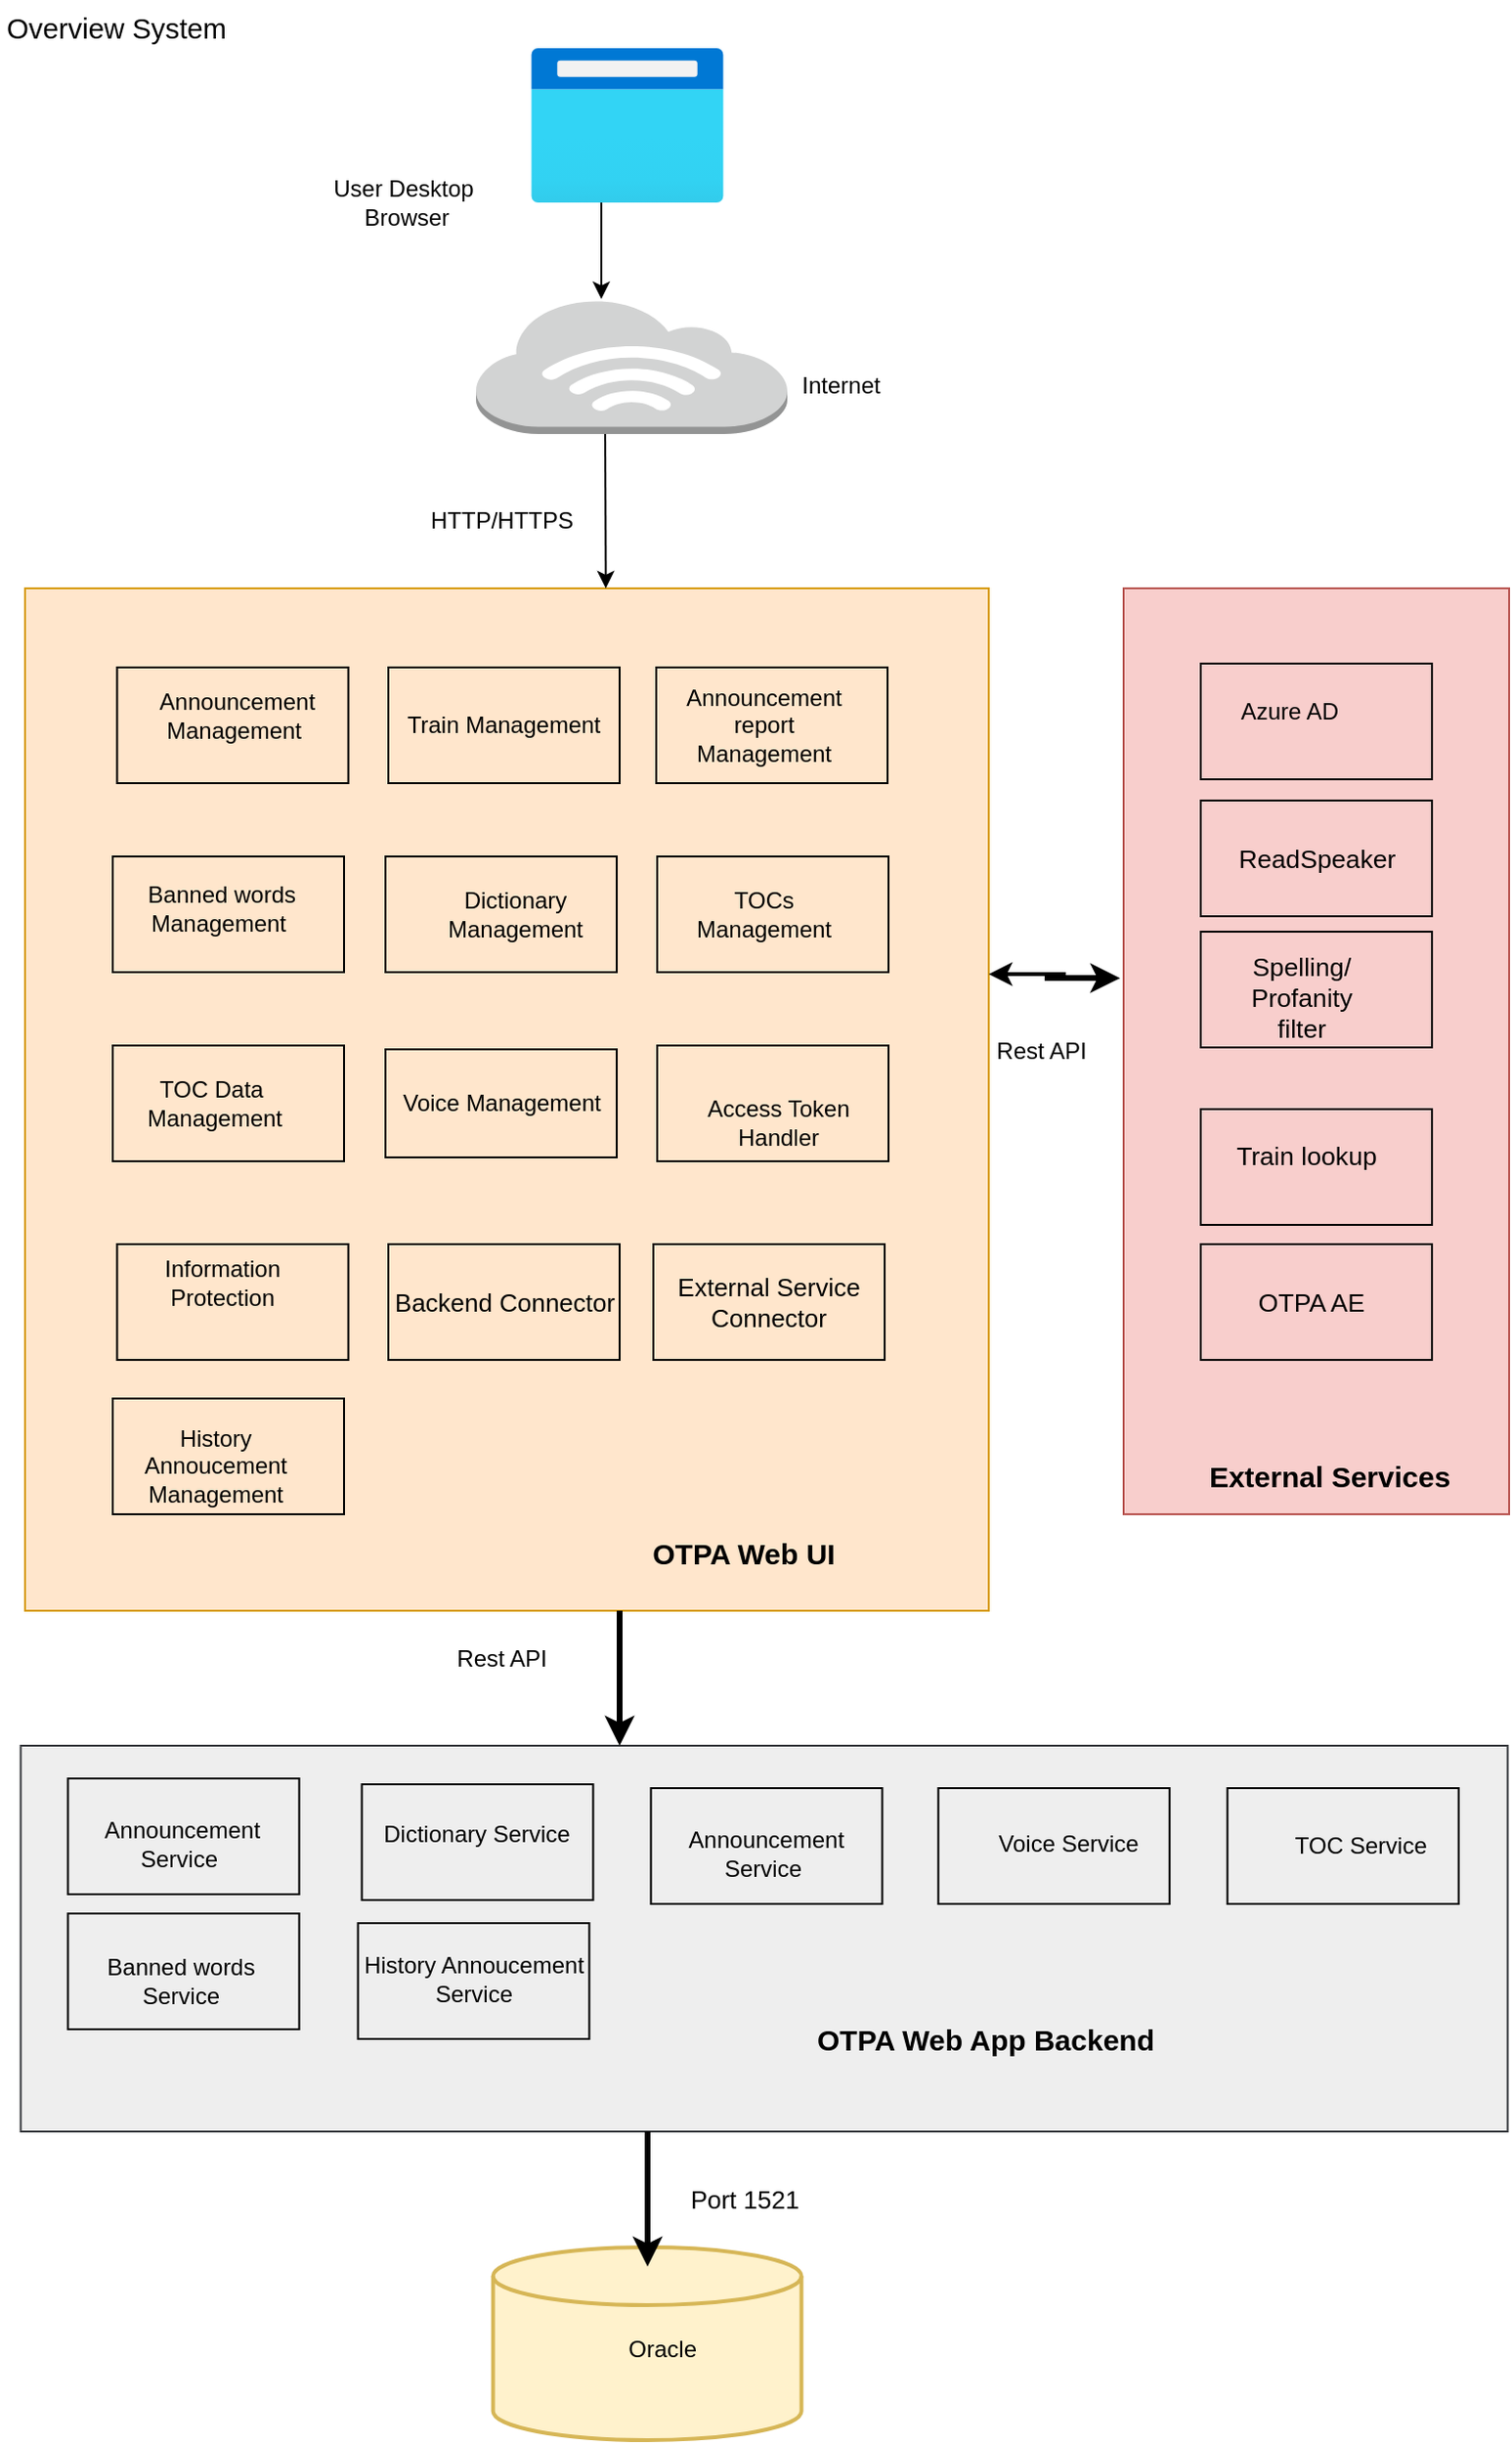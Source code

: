 <mxfile version="20.2.3" type="github">
  <diagram id="R64Xe-4D89ugxDravUpu" name="Page-1">
    <mxGraphModel dx="1303" dy="780" grid="1" gridSize="10" guides="1" tooltips="1" connect="1" arrows="1" fold="1" page="1" pageScale="1" pageWidth="850" pageHeight="1100" math="0" shadow="0">
      <root>
        <mxCell id="0" />
        <mxCell id="1" parent="0" />
        <mxCell id="9JFHtYomGAW6HpaSPqKZ-57" value="" style="rounded=0;whiteSpace=wrap;html=1;fontSize=13;fillColor=#eeeeee;strokeColor=#36393d;" vertex="1" parent="1">
          <mxGeometry x="27.75" y="920" width="771.5" height="200" as="geometry" />
        </mxCell>
        <mxCell id="9JFHtYomGAW6HpaSPqKZ-78" value="" style="rounded=0;whiteSpace=wrap;html=1;fontSize=13;fillColor=none;" vertex="1" parent="1">
          <mxGeometry x="354.75" y="942" width="120" height="60" as="geometry" />
        </mxCell>
        <mxCell id="9JFHtYomGAW6HpaSPqKZ-14" value="&lt;span lang=&quot;EN-GB&quot;&gt;&amp;nbsp;Announcement Service&lt;/span&gt;" style="text;html=1;strokeColor=none;fillColor=none;align=center;verticalAlign=middle;whiteSpace=wrap;rounded=0;" vertex="1" parent="1">
          <mxGeometry x="350.75" y="950" width="124" height="52" as="geometry" />
        </mxCell>
        <mxCell id="9JFHtYomGAW6HpaSPqKZ-119" value="" style="rounded=0;whiteSpace=wrap;html=1;fontSize=13;fillColor=#f8cecc;strokeColor=#b85450;" vertex="1" parent="1">
          <mxGeometry x="600" y="320" width="200" height="480" as="geometry" />
        </mxCell>
        <mxCell id="9JFHtYomGAW6HpaSPqKZ-118" value="" style="rounded=0;whiteSpace=wrap;html=1;fontSize=13;fillColor=#ffe6cc;strokeColor=#d79b00;" vertex="1" parent="1">
          <mxGeometry x="30" y="320" width="500" height="530" as="geometry" />
        </mxCell>
        <mxCell id="9JFHtYomGAW6HpaSPqKZ-109" value="" style="rounded=0;whiteSpace=wrap;html=1;fontSize=13;fillColor=none;" vertex="1" parent="1">
          <mxGeometry x="640" y="660" width="120" height="60" as="geometry" />
        </mxCell>
        <mxCell id="9JFHtYomGAW6HpaSPqKZ-108" value="" style="rounded=0;whiteSpace=wrap;html=1;fontSize=13;fillColor=none;" vertex="1" parent="1">
          <mxGeometry x="640" y="590" width="120" height="60" as="geometry" />
        </mxCell>
        <mxCell id="9JFHtYomGAW6HpaSPqKZ-107" value="" style="rounded=0;whiteSpace=wrap;html=1;fontSize=13;fillColor=none;" vertex="1" parent="1">
          <mxGeometry x="640" y="498" width="120" height="60" as="geometry" />
        </mxCell>
        <mxCell id="9JFHtYomGAW6HpaSPqKZ-106" value="" style="rounded=0;whiteSpace=wrap;html=1;fontSize=13;fillColor=none;" vertex="1" parent="1">
          <mxGeometry x="640" y="430" width="120" height="60" as="geometry" />
        </mxCell>
        <mxCell id="Upe7RPbjq_lGZQcst3nU-63" value="&lt;span style=&quot;font-size:10.0pt;font-family:&lt;br/&gt;&amp;quot;Arial&amp;quot;,sans-serif;mso-fareast-font-family:&amp;quot;Times New Roman&amp;quot;;mso-ansi-language:&lt;br/&gt;EN-GB;mso-fareast-language:EN-US;mso-bidi-language:AR-SA&quot; lang=&quot;EN-GB&quot;&gt;ReadSpeaker&lt;/span&gt;" style="text;html=1;strokeColor=none;fillColor=none;align=center;verticalAlign=middle;whiteSpace=wrap;rounded=0;" parent="1" vertex="1">
          <mxGeometry x="647.5" y="435" width="105" height="50" as="geometry" />
        </mxCell>
        <mxCell id="9JFHtYomGAW6HpaSPqKZ-80" value="" style="rounded=0;whiteSpace=wrap;html=1;fontSize=13;fillColor=none;" vertex="1" parent="1">
          <mxGeometry x="653.83" y="942" width="120" height="60" as="geometry" />
        </mxCell>
        <mxCell id="9JFHtYomGAW6HpaSPqKZ-79" value="" style="rounded=0;whiteSpace=wrap;html=1;fontSize=13;fillColor=none;" vertex="1" parent="1">
          <mxGeometry x="503.83" y="942" width="120" height="60" as="geometry" />
        </mxCell>
        <mxCell id="9JFHtYomGAW6HpaSPqKZ-17" value="&lt;span lang=&quot;EN-GB&quot;&gt;&amp;nbsp;TOC Service&lt;/span&gt;" style="text;html=1;strokeColor=none;fillColor=none;align=center;verticalAlign=middle;whiteSpace=wrap;rounded=0;" vertex="1" parent="1">
          <mxGeometry x="668.83" y="947" width="105" height="50" as="geometry" />
        </mxCell>
        <mxCell id="9JFHtYomGAW6HpaSPqKZ-19" value="&lt;span lang=&quot;EN-GB&quot;&gt;Voice Service&lt;/span&gt;" style="text;html=1;strokeColor=none;fillColor=none;align=center;verticalAlign=middle;whiteSpace=wrap;rounded=0;" vertex="1" parent="1">
          <mxGeometry x="518.83" y="946" width="105" height="50" as="geometry" />
        </mxCell>
        <mxCell id="9JFHtYomGAW6HpaSPqKZ-85" value="" style="rounded=0;whiteSpace=wrap;html=1;fontSize=13;fillColor=none;" vertex="1" parent="1">
          <mxGeometry x="357.5" y="361" width="120" height="60" as="geometry" />
        </mxCell>
        <mxCell id="9JFHtYomGAW6HpaSPqKZ-84" value="" style="rounded=0;whiteSpace=wrap;html=1;fontSize=13;fillColor=none;" vertex="1" parent="1">
          <mxGeometry x="218.5" y="361" width="120" height="60" as="geometry" />
        </mxCell>
        <mxCell id="9JFHtYomGAW6HpaSPqKZ-83" value="" style="rounded=0;whiteSpace=wrap;html=1;fontSize=13;fillColor=none;" vertex="1" parent="1">
          <mxGeometry x="77.75" y="361" width="120" height="60" as="geometry" />
        </mxCell>
        <mxCell id="9JFHtYomGAW6HpaSPqKZ-73" value="" style="rounded=0;whiteSpace=wrap;html=1;fontSize=13;fillColor=none;" vertex="1" parent="1">
          <mxGeometry x="52.25" y="1007" width="120" height="60" as="geometry" />
        </mxCell>
        <mxCell id="9JFHtYomGAW6HpaSPqKZ-77" value="" style="rounded=0;whiteSpace=wrap;html=1;fontSize=13;fillColor=none;" vertex="1" parent="1">
          <mxGeometry x="204.75" y="940" width="120" height="60" as="geometry" />
        </mxCell>
        <mxCell id="Upe7RPbjq_lGZQcst3nU-17" value="User Desktop&lt;br&gt;&amp;nbsp;Browser" style="text;html=1;strokeColor=none;fillColor=none;align=center;verticalAlign=middle;whiteSpace=wrap;rounded=0;" parent="1" vertex="1">
          <mxGeometry x="160" y="95" width="132.5" height="50" as="geometry" />
        </mxCell>
        <mxCell id="Upe7RPbjq_lGZQcst3nU-23" value="&lt;span lang=&quot;EN-GB&quot;&gt;&amp;nbsp;Announcement Management&lt;/span&gt;" style="text;html=1;strokeColor=none;fillColor=none;align=center;verticalAlign=middle;whiteSpace=wrap;rounded=0;" parent="1" vertex="1">
          <mxGeometry x="75.5" y="361" width="124.5" height="50" as="geometry" />
        </mxCell>
        <mxCell id="Upe7RPbjq_lGZQcst3nU-29" value="&lt;span lang=&quot;EN-GB&quot;&gt;Announcement report Management&lt;/span&gt;" style="text;html=1;strokeColor=none;fillColor=none;align=center;verticalAlign=middle;whiteSpace=wrap;rounded=0;" parent="1" vertex="1">
          <mxGeometry x="361" y="366" width="105" height="50" as="geometry" />
        </mxCell>
        <mxCell id="Upe7RPbjq_lGZQcst3nU-31" value="&lt;span lang=&quot;EN-GB&quot;&gt;&amp;nbsp;Banned words Management&lt;/span&gt;" style="text;html=1;strokeColor=none;fillColor=none;align=center;verticalAlign=middle;whiteSpace=wrap;rounded=0;" parent="1" vertex="1">
          <mxGeometry x="78.0" y="461" width="105" height="50" as="geometry" />
        </mxCell>
        <mxCell id="Upe7RPbjq_lGZQcst3nU-33" value="&lt;span lang=&quot;EN-GB&quot;&gt;Dictionary Management&lt;/span&gt;" style="text;html=1;strokeColor=none;fillColor=none;align=center;verticalAlign=middle;whiteSpace=wrap;rounded=0;" parent="1" vertex="1">
          <mxGeometry x="232.0" y="464" width="105" height="50" as="geometry" />
        </mxCell>
        <mxCell id="Upe7RPbjq_lGZQcst3nU-42" value="&lt;span lang=&quot;EN-GB&quot;&gt;TOCs Management&lt;/span&gt;" style="text;html=1;strokeColor=none;fillColor=none;align=center;verticalAlign=middle;whiteSpace=wrap;rounded=0;" parent="1" vertex="1">
          <mxGeometry x="361.0" y="464" width="105" height="50" as="geometry" />
        </mxCell>
        <mxCell id="Upe7RPbjq_lGZQcst3nU-44" value="TOC Data&amp;nbsp; Management" style="text;html=1;strokeColor=none;fillColor=none;align=center;verticalAlign=middle;whiteSpace=wrap;rounded=0;" parent="1" vertex="1">
          <mxGeometry x="75.5" y="558" width="105" height="57" as="geometry" />
        </mxCell>
        <mxCell id="Upe7RPbjq_lGZQcst3nU-46" value="&lt;span lang=&quot;EN-GB&quot;&gt;Voice Management&lt;/span&gt;" style="text;html=1;strokeColor=none;fillColor=none;align=center;verticalAlign=middle;whiteSpace=wrap;rounded=0;" parent="1" vertex="1">
          <mxGeometry x="224.5" y="561.5" width="105" height="50" as="geometry" />
        </mxCell>
        <mxCell id="Upe7RPbjq_lGZQcst3nU-65" value="&lt;span style=&quot;font-size:10.0pt;font-family:&lt;br/&gt;&amp;quot;Arial&amp;quot;,sans-serif;mso-fareast-font-family:&amp;quot;Times New Roman&amp;quot;;mso-ansi-language:&lt;br/&gt;EN-GB;mso-fareast-language:EN-US;mso-bidi-language:AR-SA&quot; lang=&quot;EN-GB&quot;&gt;Spelling/ Profanity&lt;br/&gt;filter&lt;/span&gt;" style="text;html=1;strokeColor=none;fillColor=none;align=center;verticalAlign=middle;whiteSpace=wrap;rounded=0;" parent="1" vertex="1">
          <mxGeometry x="640" y="507" width="105" height="50" as="geometry" />
        </mxCell>
        <mxCell id="Upe7RPbjq_lGZQcst3nU-72" value="&lt;span style=&quot;font-size:10.0pt;font-family:&lt;br/&gt;&amp;quot;Arial&amp;quot;,sans-serif;mso-fareast-font-family:&amp;quot;Times New Roman&amp;quot;;mso-ansi-language:&lt;br/&gt;EN-GB;mso-fareast-language:EN-US;mso-bidi-language:AR-SA&quot; lang=&quot;EN-GB&quot;&gt;OTPA AE&lt;/span&gt;" style="text;html=1;strokeColor=none;fillColor=none;align=center;verticalAlign=middle;whiteSpace=wrap;rounded=0;" parent="1" vertex="1">
          <mxGeometry x="645" y="665" width="105" height="50" as="geometry" />
        </mxCell>
        <mxCell id="Upe7RPbjq_lGZQcst3nU-74" value="&lt;span style=&quot;font-size:10.0pt;font-family:&lt;br/&gt;&amp;quot;Arial&amp;quot;,sans-serif;mso-fareast-font-family:&amp;quot;Times New Roman&amp;quot;;mso-ansi-language:&lt;br/&gt;EN-GB;mso-fareast-language:EN-US;mso-bidi-language:AR-SA&quot; lang=&quot;EN-GB&quot;&gt;Train lookup&lt;/span&gt;" style="text;html=1;strokeColor=none;fillColor=none;align=center;verticalAlign=middle;whiteSpace=wrap;rounded=0;" parent="1" vertex="1">
          <mxGeometry x="640" y="590" width="110" height="48.5" as="geometry" />
        </mxCell>
        <mxCell id="Upe7RPbjq_lGZQcst3nU-77" value="&amp;nbsp;Azure AD" style="text;html=1;strokeColor=none;fillColor=none;align=center;verticalAlign=middle;whiteSpace=wrap;rounded=0;" parent="1" vertex="1">
          <mxGeometry x="632.08" y="359" width="105" height="50" as="geometry" />
        </mxCell>
        <mxCell id="Upe7RPbjq_lGZQcst3nU-79" value="" style="shape=cylinder3;whiteSpace=wrap;html=1;boundedLbl=1;backgroundOutline=1;size=15;strokeWidth=2;fillColor=#fff2cc;strokeColor=#d6b656;" parent="1" vertex="1">
          <mxGeometry x="272.83" y="1180" width="160" height="100" as="geometry" />
        </mxCell>
        <mxCell id="Upe7RPbjq_lGZQcst3nU-80" value="&lt;br&gt;Oracle&amp;nbsp;" style="text;html=1;strokeColor=none;fillColor=none;align=center;verticalAlign=middle;whiteSpace=wrap;rounded=0;" parent="1" vertex="1">
          <mxGeometry x="310" y="1200" width="105" height="50" as="geometry" />
        </mxCell>
        <mxCell id="Upe7RPbjq_lGZQcst3nU-88" value="&lt;span lang=&quot;EN-GB&quot;&gt;Train Management&lt;/span&gt;" style="text;html=1;strokeColor=none;fillColor=none;align=center;verticalAlign=middle;whiteSpace=wrap;rounded=0;" parent="1" vertex="1">
          <mxGeometry x="226.0" y="366" width="105" height="50" as="geometry" />
        </mxCell>
        <mxCell id="Upe7RPbjq_lGZQcst3nU-91" style="edgeStyle=orthogonalEdgeStyle;rounded=0;orthogonalLoop=1;jettySize=auto;html=1;exitX=0.5;exitY=1;exitDx=0;exitDy=0;fontSize=13;" parent="1" source="Upe7RPbjq_lGZQcst3nU-74" target="Upe7RPbjq_lGZQcst3nU-74" edge="1">
          <mxGeometry relative="1" as="geometry" />
        </mxCell>
        <mxCell id="Upe7RPbjq_lGZQcst3nU-113" value="&lt;span lang=&quot;EN-GB&quot;&gt;&lt;b&gt;&lt;font style=&quot;font-size: 15px;&quot;&gt;OTPA Web UI&lt;/font&gt;&lt;/b&gt;&lt;/span&gt;" style="text;html=1;strokeColor=none;fillColor=none;align=center;verticalAlign=middle;whiteSpace=wrap;rounded=0;" parent="1" vertex="1">
          <mxGeometry x="328" y="800" width="150" height="40" as="geometry" />
        </mxCell>
        <mxCell id="9JFHtYomGAW6HpaSPqKZ-9" value="&lt;span lang=&quot;EN-GB&quot;&gt;Information&lt;br&gt;Protection&lt;br&gt;&lt;/span&gt;" style="text;html=1;strokeColor=none;fillColor=none;align=center;verticalAlign=middle;whiteSpace=wrap;rounded=0;" vertex="1" parent="1">
          <mxGeometry x="80.0" y="655" width="105" height="50" as="geometry" />
        </mxCell>
        <mxCell id="9JFHtYomGAW6HpaSPqKZ-11" value="&lt;span lang=&quot;EN-GB&quot;&gt;Access Token Handler&lt;br&gt;&lt;/span&gt;" style="text;html=1;strokeColor=none;fillColor=none;align=center;verticalAlign=middle;whiteSpace=wrap;rounded=0;" vertex="1" parent="1">
          <mxGeometry x="361" y="571.5" width="120" height="50" as="geometry" />
        </mxCell>
        <mxCell id="9JFHtYomGAW6HpaSPqKZ-15" value="&lt;span lang=&quot;EN-GB&quot;&gt;Banned words Service&lt;/span&gt;" style="text;html=1;strokeColor=none;fillColor=none;align=center;verticalAlign=middle;whiteSpace=wrap;rounded=0;" vertex="1" parent="1">
          <mxGeometry x="59.75" y="1017" width="102" height="50" as="geometry" />
        </mxCell>
        <mxCell id="9JFHtYomGAW6HpaSPqKZ-16" value="&lt;span lang=&quot;EN-GB&quot;&gt;Dictionary Service&lt;/span&gt;" style="text;html=1;strokeColor=none;fillColor=none;align=center;verticalAlign=middle;whiteSpace=wrap;rounded=0;" vertex="1" parent="1">
          <mxGeometry x="212.25" y="942" width="105" height="48" as="geometry" />
        </mxCell>
        <mxCell id="9JFHtYomGAW6HpaSPqKZ-26" value="&lt;span lang=&quot;EN-GB&quot;&gt;&lt;b&gt;&lt;font style=&quot;font-size: 15px;&quot;&gt;OTPA Web App Backend&lt;/font&gt;&lt;/b&gt;&lt;/span&gt;" style="text;html=1;strokeColor=none;fillColor=none;align=center;verticalAlign=middle;whiteSpace=wrap;rounded=0;" vertex="1" parent="1">
          <mxGeometry x="432.83" y="1050" width="191" height="43" as="geometry" />
        </mxCell>
        <mxCell id="9JFHtYomGAW6HpaSPqKZ-86" value="" style="rounded=0;whiteSpace=wrap;html=1;fontSize=13;fillColor=none;" vertex="1" parent="1">
          <mxGeometry x="75.5" y="459" width="120" height="60" as="geometry" />
        </mxCell>
        <mxCell id="9JFHtYomGAW6HpaSPqKZ-87" value="" style="rounded=0;whiteSpace=wrap;html=1;fontSize=13;fillColor=none;" vertex="1" parent="1">
          <mxGeometry x="217" y="459" width="120" height="60" as="geometry" />
        </mxCell>
        <mxCell id="9JFHtYomGAW6HpaSPqKZ-88" value="" style="rounded=0;whiteSpace=wrap;html=1;fontSize=13;fillColor=none;" vertex="1" parent="1">
          <mxGeometry x="358" y="459" width="120" height="60" as="geometry" />
        </mxCell>
        <mxCell id="9JFHtYomGAW6HpaSPqKZ-90" value="" style="rounded=0;whiteSpace=wrap;html=1;fontSize=13;fillColor=none;" vertex="1" parent="1">
          <mxGeometry x="75.5" y="557" width="120" height="60" as="geometry" />
        </mxCell>
        <mxCell id="9JFHtYomGAW6HpaSPqKZ-92" value="" style="rounded=0;whiteSpace=wrap;html=1;fontSize=13;fillColor=none;" vertex="1" parent="1">
          <mxGeometry x="217" y="559" width="120" height="56" as="geometry" />
        </mxCell>
        <mxCell id="9JFHtYomGAW6HpaSPqKZ-93" value="" style="rounded=0;whiteSpace=wrap;html=1;fontSize=13;fillColor=none;" vertex="1" parent="1">
          <mxGeometry x="358" y="557" width="120" height="60" as="geometry" />
        </mxCell>
        <mxCell id="9JFHtYomGAW6HpaSPqKZ-99" value="Backend Connector" style="rounded=0;whiteSpace=wrap;html=1;fontSize=13;fillColor=none;" vertex="1" parent="1">
          <mxGeometry x="218.5" y="660" width="120" height="60" as="geometry" />
        </mxCell>
        <mxCell id="9JFHtYomGAW6HpaSPqKZ-100" value="" style="rounded=0;whiteSpace=wrap;html=1;fontSize=13;fillColor=none;" vertex="1" parent="1">
          <mxGeometry x="77.75" y="660" width="120" height="60" as="geometry" />
        </mxCell>
        <mxCell id="9JFHtYomGAW6HpaSPqKZ-103" value="External Service Connector" style="rounded=0;whiteSpace=wrap;html=1;fontSize=13;fillColor=none;" vertex="1" parent="1">
          <mxGeometry x="356" y="660" width="120" height="60" as="geometry" />
        </mxCell>
        <mxCell id="9JFHtYomGAW6HpaSPqKZ-105" value="" style="rounded=0;whiteSpace=wrap;html=1;fontSize=13;fillColor=none;" vertex="1" parent="1">
          <mxGeometry x="640" y="359" width="120" height="60" as="geometry" />
        </mxCell>
        <mxCell id="9JFHtYomGAW6HpaSPqKZ-120" value="&lt;span lang=&quot;EN-GB&quot;&gt;&lt;b&gt;&lt;font style=&quot;font-size: 15px;&quot;&gt;External Services&lt;/font&gt;&lt;/b&gt;&lt;/span&gt;" style="text;html=1;strokeColor=none;fillColor=none;align=center;verticalAlign=middle;whiteSpace=wrap;rounded=0;" vertex="1" parent="1">
          <mxGeometry x="632.08" y="760" width="150" height="40" as="geometry" />
        </mxCell>
        <mxCell id="9JFHtYomGAW6HpaSPqKZ-126" value="" style="aspect=fixed;html=1;points=[];align=center;image;fontSize=12;image=img/lib/azure2/general/Browser.svg;fillColor=none;" vertex="1" parent="1">
          <mxGeometry x="292.5" y="40" width="100" height="80" as="geometry" />
        </mxCell>
        <mxCell id="9JFHtYomGAW6HpaSPqKZ-128" value="" style="outlineConnect=0;dashed=0;verticalLabelPosition=bottom;verticalAlign=top;align=center;html=1;shape=mxgraph.aws3.internet_3;fillColor=#D2D3D3;gradientColor=none;fontSize=13;" vertex="1" parent="1">
          <mxGeometry x="264" y="170" width="161.5" height="70" as="geometry" />
        </mxCell>
        <mxCell id="9JFHtYomGAW6HpaSPqKZ-129" value="Internet" style="text;html=1;strokeColor=none;fillColor=none;align=center;verticalAlign=middle;whiteSpace=wrap;rounded=0;" vertex="1" parent="1">
          <mxGeometry x="387.08" y="190" width="132.5" height="50" as="geometry" />
        </mxCell>
        <mxCell id="9JFHtYomGAW6HpaSPqKZ-130" value="" style="rounded=0;whiteSpace=wrap;html=1;fontSize=13;fillColor=none;" vertex="1" parent="1">
          <mxGeometry x="52.25" y="937" width="120" height="60" as="geometry" />
        </mxCell>
        <mxCell id="9JFHtYomGAW6HpaSPqKZ-131" value="&lt;span lang=&quot;EN-GB&quot;&gt;&amp;nbsp;Announcement Service&lt;/span&gt;" style="text;html=1;strokeColor=none;fillColor=none;align=center;verticalAlign=middle;whiteSpace=wrap;rounded=0;" vertex="1" parent="1">
          <mxGeometry x="48.25" y="945" width="124" height="52" as="geometry" />
        </mxCell>
        <mxCell id="9JFHtYomGAW6HpaSPqKZ-132" value="" style="endArrow=classic;html=1;rounded=0;fontSize=13;" edge="1" parent="1">
          <mxGeometry width="50" height="50" relative="1" as="geometry">
            <mxPoint x="329" y="120" as="sourcePoint" />
            <mxPoint x="329" y="170" as="targetPoint" />
            <Array as="points">
              <mxPoint x="329" y="150" />
            </Array>
          </mxGeometry>
        </mxCell>
        <mxCell id="9JFHtYomGAW6HpaSPqKZ-133" value="" style="endArrow=classic;html=1;rounded=0;fontSize=13;" edge="1" parent="1">
          <mxGeometry width="50" height="50" relative="1" as="geometry">
            <mxPoint x="331" y="240" as="sourcePoint" />
            <mxPoint x="331.33" y="320" as="targetPoint" />
            <Array as="points">
              <mxPoint x="331.33" y="320" />
            </Array>
          </mxGeometry>
        </mxCell>
        <mxCell id="9JFHtYomGAW6HpaSPqKZ-134" value="HTTP/HTTPS" style="text;html=1;strokeColor=none;fillColor=none;align=center;verticalAlign=middle;whiteSpace=wrap;rounded=0;" vertex="1" parent="1">
          <mxGeometry x="210.75" y="260" width="132.5" height="50" as="geometry" />
        </mxCell>
        <mxCell id="9JFHtYomGAW6HpaSPqKZ-135" value="" style="endArrow=classic;html=1;rounded=0;fontSize=13;entryX=-0.009;entryY=0.421;entryDx=0;entryDy=0;entryPerimeter=0;strokeWidth=3;" edge="1" parent="1" target="9JFHtYomGAW6HpaSPqKZ-119">
          <mxGeometry width="50" height="50" relative="1" as="geometry">
            <mxPoint x="559" y="522" as="sourcePoint" />
            <mxPoint x="571.58" y="490" as="targetPoint" />
            <Array as="points" />
          </mxGeometry>
        </mxCell>
        <mxCell id="9JFHtYomGAW6HpaSPqKZ-138" value="" style="endArrow=classic;html=1;rounded=0;fontSize=13;strokeWidth=3;" edge="1" parent="1">
          <mxGeometry width="50" height="50" relative="1" as="geometry">
            <mxPoint x="353" y="1120" as="sourcePoint" />
            <mxPoint x="353" y="1190" as="targetPoint" />
            <Array as="points">
              <mxPoint x="353" y="1150" />
            </Array>
          </mxGeometry>
        </mxCell>
        <mxCell id="9JFHtYomGAW6HpaSPqKZ-139" value="Rest API" style="text;html=1;strokeColor=none;fillColor=none;align=center;verticalAlign=middle;whiteSpace=wrap;rounded=0;" vertex="1" parent="1">
          <mxGeometry x="210.75" y="850" width="132.5" height="50" as="geometry" />
        </mxCell>
        <mxCell id="9JFHtYomGAW6HpaSPqKZ-140" value="&lt;span lang=&quot;EN-GB&quot;&gt;History Annoucement Service&lt;/span&gt;" style="text;html=1;strokeColor=none;fillColor=none;align=center;verticalAlign=middle;whiteSpace=wrap;rounded=0;" vertex="1" parent="1">
          <mxGeometry x="200.75" y="1015" width="124" height="52" as="geometry" />
        </mxCell>
        <mxCell id="9JFHtYomGAW6HpaSPqKZ-143" value="" style="rounded=0;whiteSpace=wrap;html=1;fontSize=13;fillColor=none;" vertex="1" parent="1">
          <mxGeometry x="202.75" y="1012" width="120" height="60" as="geometry" />
        </mxCell>
        <mxCell id="9JFHtYomGAW6HpaSPqKZ-146" value="" style="rounded=0;whiteSpace=wrap;html=1;fontSize=13;fillColor=none;" vertex="1" parent="1">
          <mxGeometry x="75.5" y="740" width="120" height="60" as="geometry" />
        </mxCell>
        <mxCell id="9JFHtYomGAW6HpaSPqKZ-147" value="History Annoucement Management" style="text;html=1;strokeColor=none;fillColor=none;align=center;verticalAlign=middle;whiteSpace=wrap;rounded=0;" vertex="1" parent="1">
          <mxGeometry x="77.75" y="750" width="102.25" height="50" as="geometry" />
        </mxCell>
        <mxCell id="9JFHtYomGAW6HpaSPqKZ-148" value="&lt;span style=&quot;font-size:11.0pt;line-height:&lt;br/&gt;120%;font-family:&amp;quot;Arial&amp;quot;,sans-serif;mso-fareast-font-family:Calibri;mso-fareast-theme-font:&lt;br/&gt;minor-latin;mso-ansi-language:EN-GB;mso-fareast-language:EN-US;mso-bidi-language:&lt;br/&gt;AR-SA&quot; lang=&quot;EN-GB&quot;&gt;Overview System&lt;/span&gt;" style="text;html=1;align=center;verticalAlign=middle;resizable=0;points=[];autosize=1;strokeColor=none;fillColor=none;fontSize=13;" vertex="1" parent="1">
          <mxGeometry x="17" y="15" width="120" height="30" as="geometry" />
        </mxCell>
        <mxCell id="9JFHtYomGAW6HpaSPqKZ-149" value="" style="endArrow=classic;html=1;rounded=0;fontSize=13;strokeWidth=3;" edge="1" parent="1">
          <mxGeometry width="50" height="50" relative="1" as="geometry">
            <mxPoint x="338.5" y="850" as="sourcePoint" />
            <mxPoint x="338.5" y="920" as="targetPoint" />
            <Array as="points">
              <mxPoint x="338.5" y="880" />
            </Array>
          </mxGeometry>
        </mxCell>
        <mxCell id="9JFHtYomGAW6HpaSPqKZ-150" value="Port 1521" style="text;html=1;align=center;verticalAlign=middle;resizable=0;points=[];autosize=1;strokeColor=none;fillColor=none;fontSize=13;" vertex="1" parent="1">
          <mxGeometry x="363" y="1140" width="80" height="30" as="geometry" />
        </mxCell>
        <mxCell id="9JFHtYomGAW6HpaSPqKZ-152" value="" style="endArrow=classic;html=1;rounded=0;fontSize=13;strokeWidth=2;" edge="1" parent="1">
          <mxGeometry width="50" height="50" relative="1" as="geometry">
            <mxPoint x="570" y="520" as="sourcePoint" />
            <mxPoint x="530" y="520" as="targetPoint" />
          </mxGeometry>
        </mxCell>
        <mxCell id="9JFHtYomGAW6HpaSPqKZ-153" value="Rest API" style="text;html=1;strokeColor=none;fillColor=none;align=center;verticalAlign=middle;whiteSpace=wrap;rounded=0;" vertex="1" parent="1">
          <mxGeometry x="491.33" y="535" width="132.5" height="50" as="geometry" />
        </mxCell>
      </root>
    </mxGraphModel>
  </diagram>
</mxfile>
